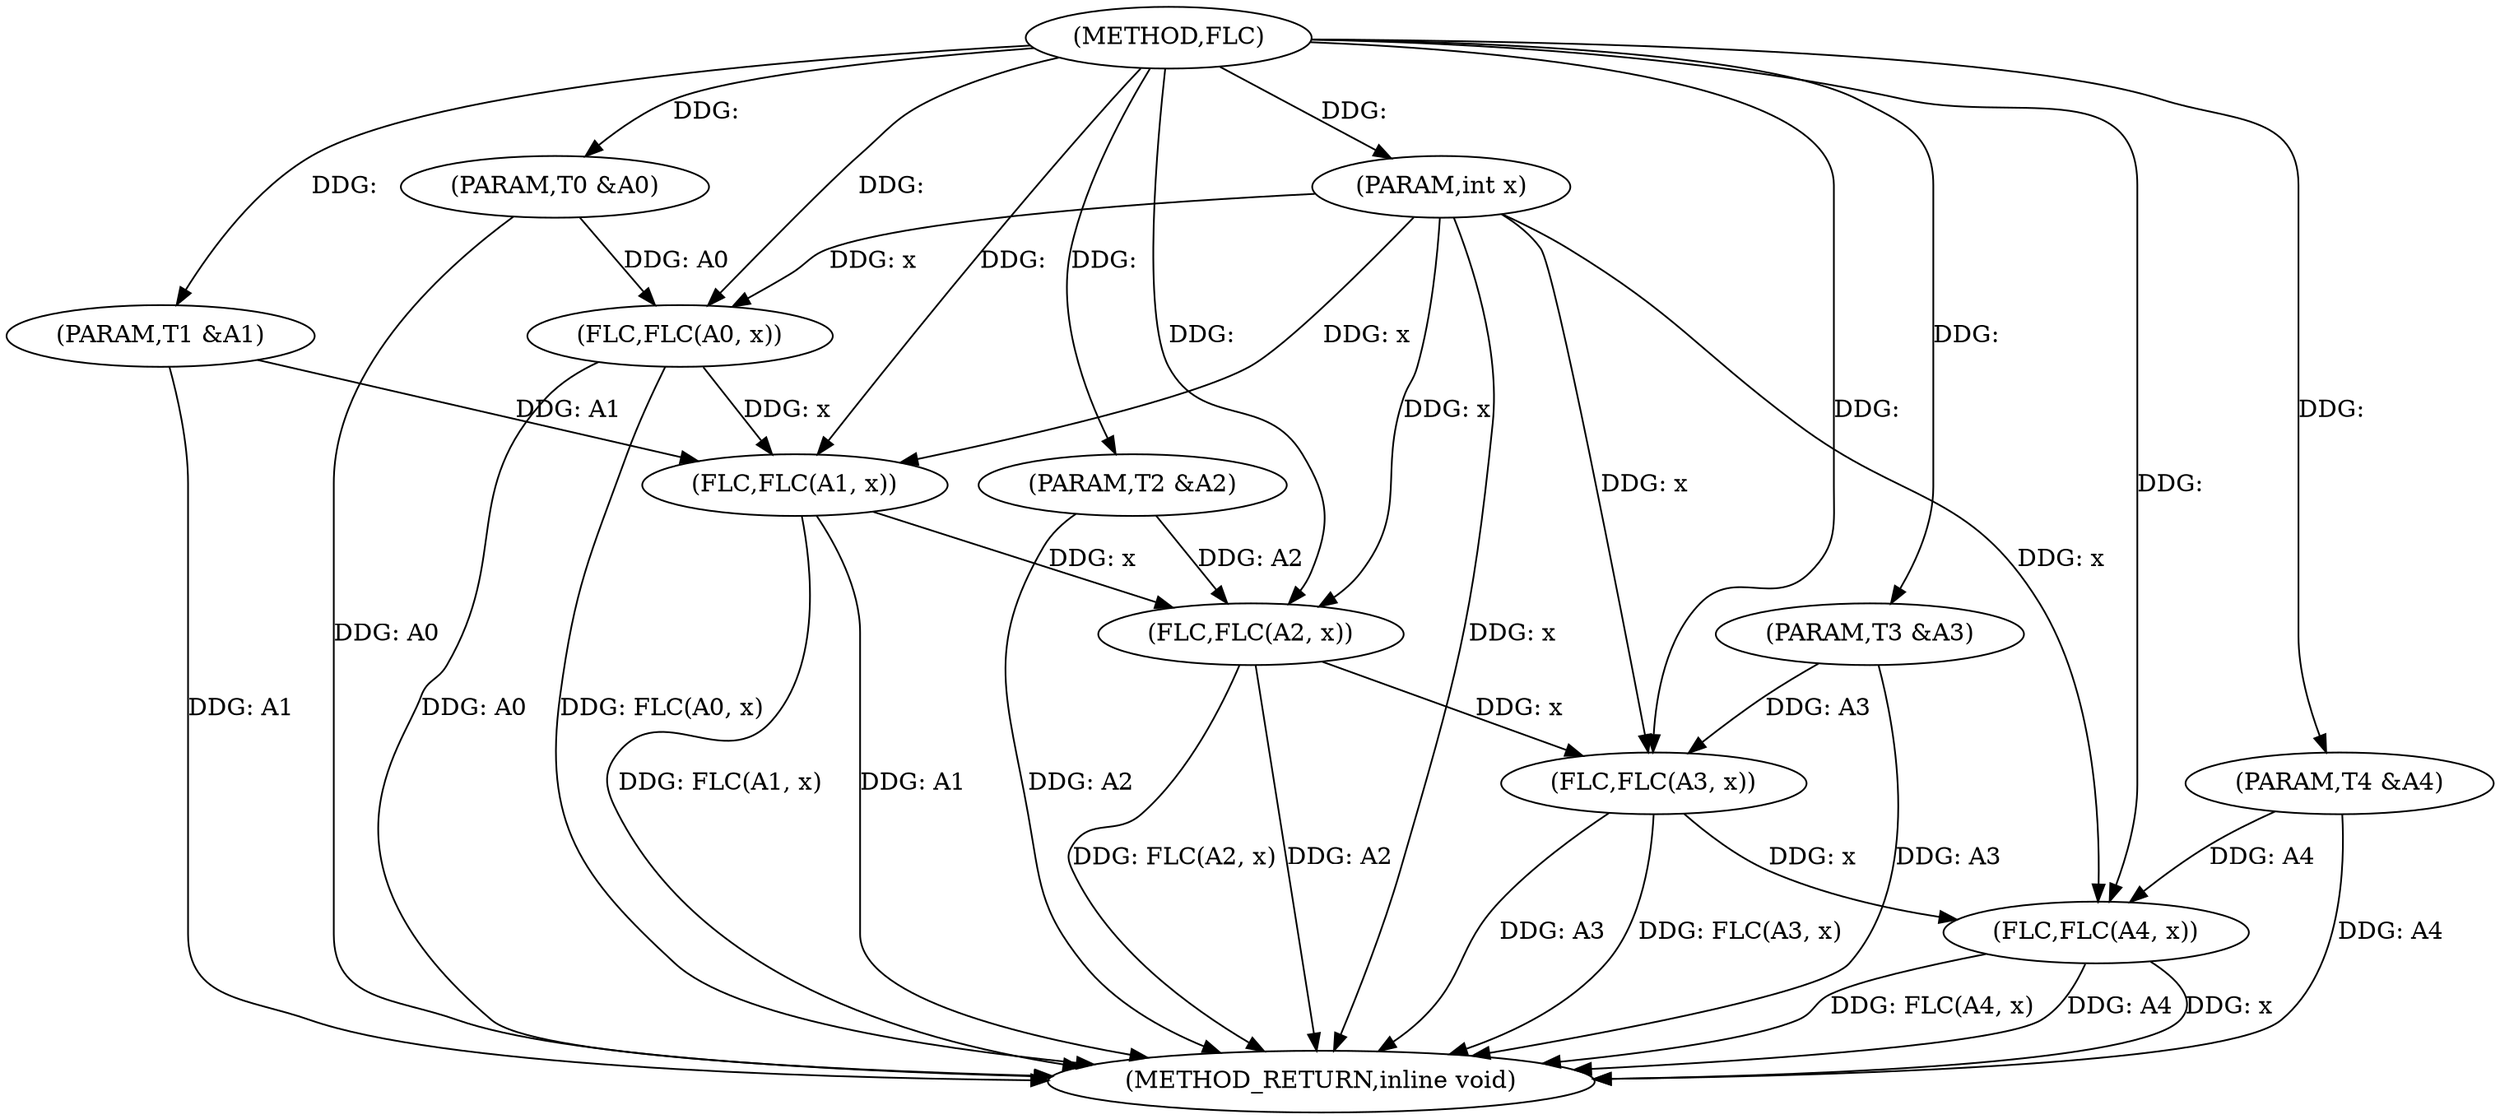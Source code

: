 digraph "FLC" {  
"1001037" [label = "(METHOD,FLC)" ]
"1001064" [label = "(METHOD_RETURN,inline void)" ]
"1001038" [label = "(PARAM,T0 &A0)" ]
"1001039" [label = "(PARAM,T1 &A1)" ]
"1001040" [label = "(PARAM,T2 &A2)" ]
"1001041" [label = "(PARAM,T3 &A3)" ]
"1001042" [label = "(PARAM,T4 &A4)" ]
"1001043" [label = "(PARAM,int x)" ]
"1001046" [label = "(FLC,FLC(A0, x))" ]
"1001050" [label = "(FLC,FLC(A1, x))" ]
"1001054" [label = "(FLC,FLC(A2, x))" ]
"1001058" [label = "(FLC,FLC(A3, x))" ]
"1001061" [label = "(FLC,FLC(A4, x))" ]
  "1001038" -> "1001064"  [ label = "DDG: A0"] 
  "1001039" -> "1001064"  [ label = "DDG: A1"] 
  "1001040" -> "1001064"  [ label = "DDG: A2"] 
  "1001041" -> "1001064"  [ label = "DDG: A3"] 
  "1001042" -> "1001064"  [ label = "DDG: A4"] 
  "1001043" -> "1001064"  [ label = "DDG: x"] 
  "1001046" -> "1001064"  [ label = "DDG: A0"] 
  "1001046" -> "1001064"  [ label = "DDG: FLC(A0, x)"] 
  "1001050" -> "1001064"  [ label = "DDG: A1"] 
  "1001050" -> "1001064"  [ label = "DDG: FLC(A1, x)"] 
  "1001054" -> "1001064"  [ label = "DDG: A2"] 
  "1001054" -> "1001064"  [ label = "DDG: FLC(A2, x)"] 
  "1001058" -> "1001064"  [ label = "DDG: A3"] 
  "1001058" -> "1001064"  [ label = "DDG: FLC(A3, x)"] 
  "1001061" -> "1001064"  [ label = "DDG: A4"] 
  "1001061" -> "1001064"  [ label = "DDG: x"] 
  "1001061" -> "1001064"  [ label = "DDG: FLC(A4, x)"] 
  "1001037" -> "1001038"  [ label = "DDG: "] 
  "1001037" -> "1001039"  [ label = "DDG: "] 
  "1001037" -> "1001040"  [ label = "DDG: "] 
  "1001037" -> "1001041"  [ label = "DDG: "] 
  "1001037" -> "1001042"  [ label = "DDG: "] 
  "1001037" -> "1001043"  [ label = "DDG: "] 
  "1001038" -> "1001046"  [ label = "DDG: A0"] 
  "1001037" -> "1001046"  [ label = "DDG: "] 
  "1001043" -> "1001046"  [ label = "DDG: x"] 
  "1001039" -> "1001050"  [ label = "DDG: A1"] 
  "1001037" -> "1001050"  [ label = "DDG: "] 
  "1001046" -> "1001050"  [ label = "DDG: x"] 
  "1001043" -> "1001050"  [ label = "DDG: x"] 
  "1001040" -> "1001054"  [ label = "DDG: A2"] 
  "1001037" -> "1001054"  [ label = "DDG: "] 
  "1001050" -> "1001054"  [ label = "DDG: x"] 
  "1001043" -> "1001054"  [ label = "DDG: x"] 
  "1001041" -> "1001058"  [ label = "DDG: A3"] 
  "1001037" -> "1001058"  [ label = "DDG: "] 
  "1001054" -> "1001058"  [ label = "DDG: x"] 
  "1001043" -> "1001058"  [ label = "DDG: x"] 
  "1001042" -> "1001061"  [ label = "DDG: A4"] 
  "1001037" -> "1001061"  [ label = "DDG: "] 
  "1001058" -> "1001061"  [ label = "DDG: x"] 
  "1001043" -> "1001061"  [ label = "DDG: x"] 
}
